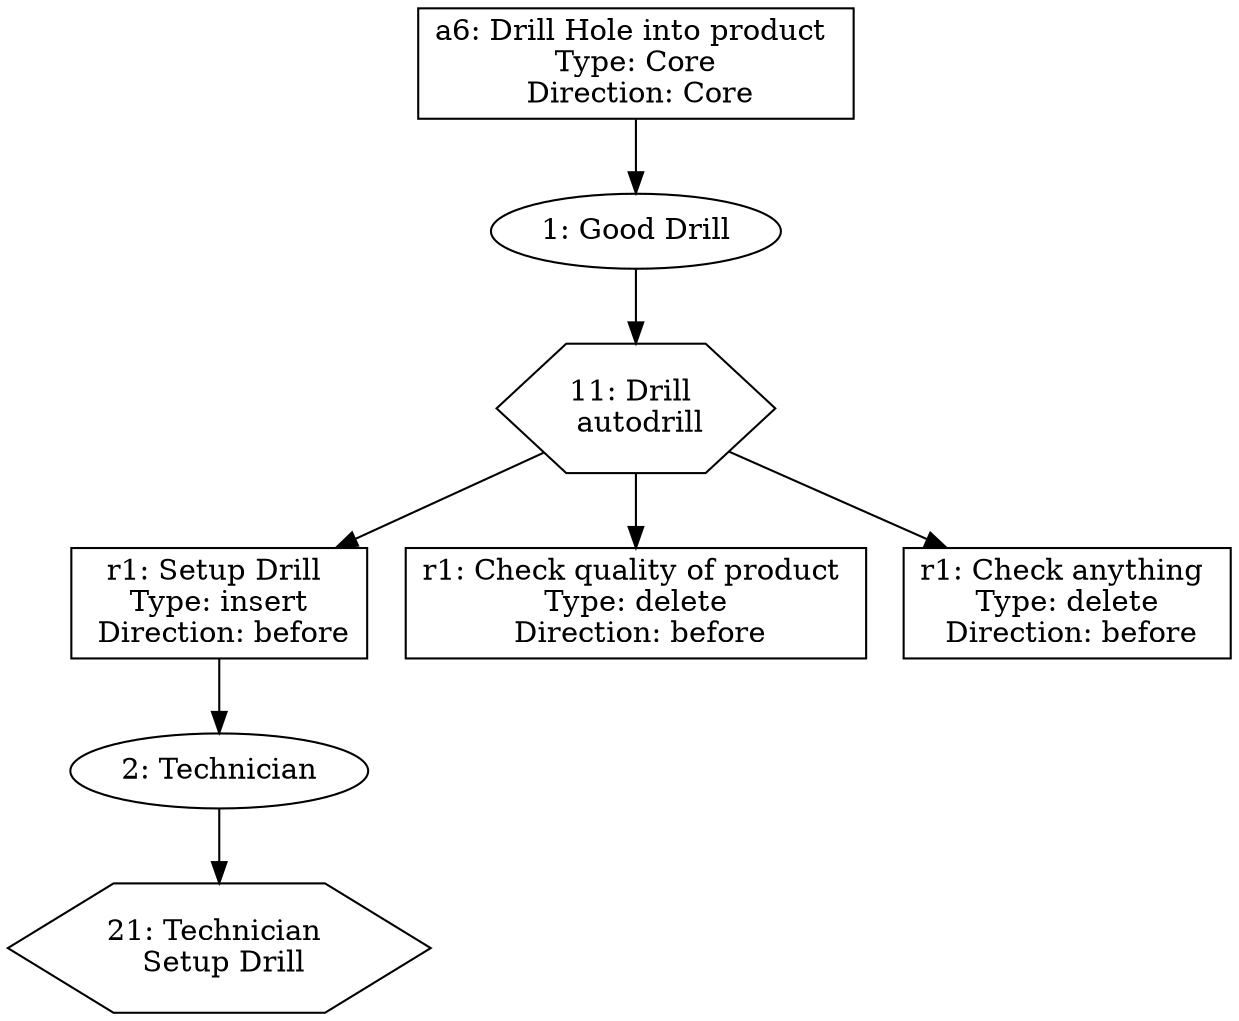 digraph CallTree {
	"3a5d9a14-9dc7-11ee-9423-04cf4b795879" [label = "a6: Drill Hole into product 
 Type: Core 
 Direction: Core" shape=rectangle]	; 
	"3a5da464-9dc7-11ee-9423-04cf4b795879" [label = "1: Good Drill"]	; 
	"3a5d9a14-9dc7-11ee-9423-04cf4b795879" -> "3a5da464-9dc7-11ee-9423-04cf4b795879"	 ;
	"3a5da6f8-9dc7-11ee-9423-04cf4b795879" [label = "11: Drill 
 autodrill" shape=polygon sides=6]	; 
	"3a5da464-9dc7-11ee-9423-04cf4b795879" -> "3a5da6f8-9dc7-11ee-9423-04cf4b795879"	 ;
	"3a5da89c-9dc7-11ee-9423-04cf4b795879" [label = "r1: Setup Drill 
 Type: insert 
 Direction: before" shape=rectangle]	; 
	"3a5da6f8-9dc7-11ee-9423-04cf4b795879" -> "3a5da89c-9dc7-11ee-9423-04cf4b795879"	 ;
	"3a5dac48-9dc7-11ee-9423-04cf4b795879" [label = "2: Technician"]	; 
	"3a5da89c-9dc7-11ee-9423-04cf4b795879" -> "3a5dac48-9dc7-11ee-9423-04cf4b795879"	 ;
	"3a5daeb4-9dc7-11ee-9423-04cf4b795879" [label = "21: Technician 
 Setup Drill" shape=polygon sides=6]	; 
	"3a5dac48-9dc7-11ee-9423-04cf4b795879" -> "3a5daeb4-9dc7-11ee-9423-04cf4b795879"	 ;
	"3a5db03a-9dc7-11ee-9423-04cf4b795879" [label = "r1: Check quality of product 
 Type: delete 
 Direction: before" shape=rectangle]	; 
	"3a5da6f8-9dc7-11ee-9423-04cf4b795879" -> "3a5db03a-9dc7-11ee-9423-04cf4b795879"	 ;
	"3a5db2ba-9dc7-11ee-9423-04cf4b795879" [label = "r1: Check anything 
 Type: delete 
 Direction: before" shape=rectangle]	; 
	"3a5da6f8-9dc7-11ee-9423-04cf4b795879" -> "3a5db2ba-9dc7-11ee-9423-04cf4b795879"	 ;
}
